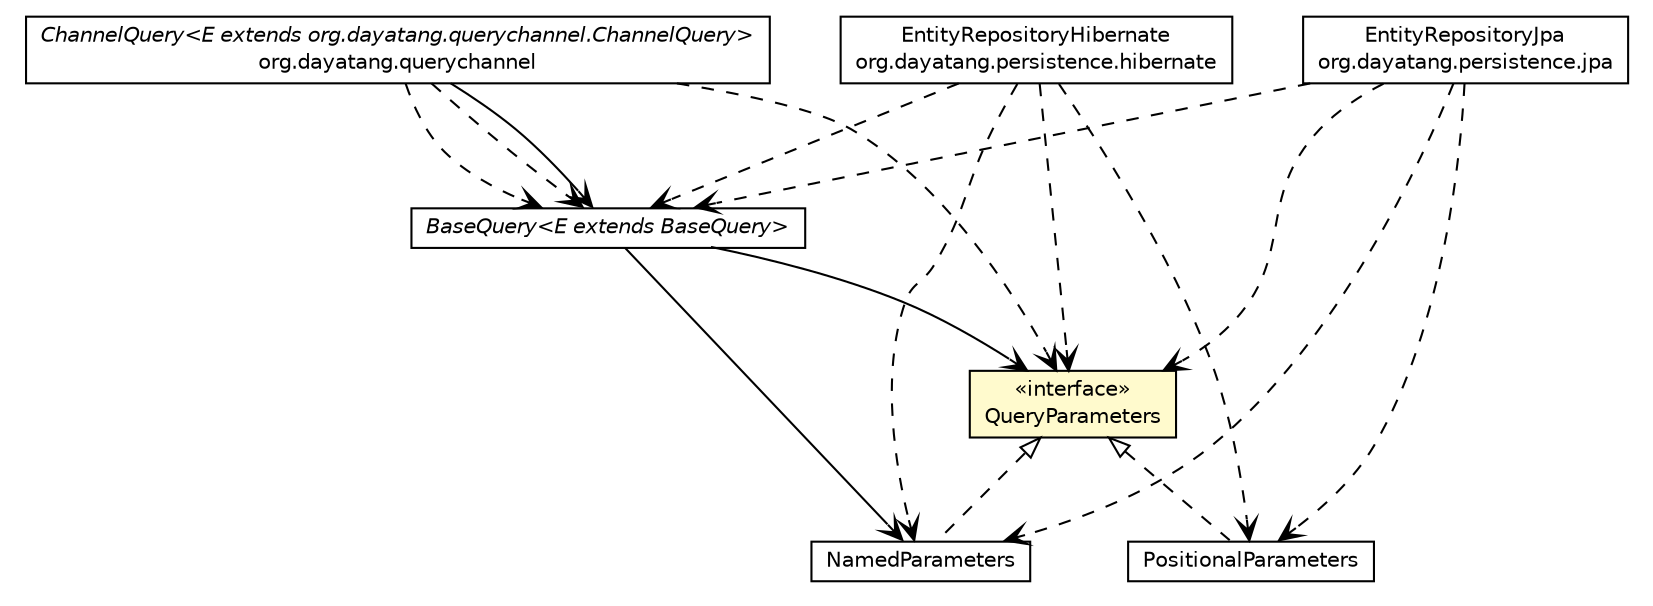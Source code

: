 #!/usr/local/bin/dot
#
# Class diagram 
# Generated by UMLGraph version R5_6_6-8-g8d7759 (http://www.umlgraph.org/)
#

digraph G {
	edge [fontname="Helvetica",fontsize=10,labelfontname="Helvetica",labelfontsize=10];
	node [fontname="Helvetica",fontsize=10,shape=plaintext];
	nodesep=0.25;
	ranksep=0.5;
	// org.dayatang.domain.QueryParameters
	c81764 [label=<<table title="org.dayatang.domain.QueryParameters" border="0" cellborder="1" cellspacing="0" cellpadding="2" port="p" bgcolor="lemonChiffon" href="./QueryParameters.html">
		<tr><td><table border="0" cellspacing="0" cellpadding="1">
<tr><td align="center" balign="center"> &#171;interface&#187; </td></tr>
<tr><td align="center" balign="center"> QueryParameters </td></tr>
		</table></td></tr>
		</table>>, URL="./QueryParameters.html", fontname="Helvetica", fontcolor="black", fontsize=10.0];
	// org.dayatang.domain.PositionalParameters
	c81766 [label=<<table title="org.dayatang.domain.PositionalParameters" border="0" cellborder="1" cellspacing="0" cellpadding="2" port="p" href="./PositionalParameters.html">
		<tr><td><table border="0" cellspacing="0" cellpadding="1">
<tr><td align="center" balign="center"> PositionalParameters </td></tr>
		</table></td></tr>
		</table>>, URL="./PositionalParameters.html", fontname="Helvetica", fontcolor="black", fontsize=10.0];
	// org.dayatang.domain.NamedParameters
	c81769 [label=<<table title="org.dayatang.domain.NamedParameters" border="0" cellborder="1" cellspacing="0" cellpadding="2" port="p" href="./NamedParameters.html">
		<tr><td><table border="0" cellspacing="0" cellpadding="1">
<tr><td align="center" balign="center"> NamedParameters </td></tr>
		</table></td></tr>
		</table>>, URL="./NamedParameters.html", fontname="Helvetica", fontcolor="black", fontsize=10.0];
	// org.dayatang.domain.BaseQuery<E extends org.dayatang.domain.BaseQuery>
	c81784 [label=<<table title="org.dayatang.domain.BaseQuery" border="0" cellborder="1" cellspacing="0" cellpadding="2" port="p" href="./BaseQuery.html">
		<tr><td><table border="0" cellspacing="0" cellpadding="1">
<tr><td align="center" balign="center"><font face="Helvetica-Oblique"> BaseQuery&lt;E extends BaseQuery&gt; </font></td></tr>
		</table></td></tr>
		</table>>, URL="./BaseQuery.html", fontname="Helvetica", fontcolor="black", fontsize=10.0];
	// org.dayatang.persistence.hibernate.EntityRepositoryHibernate
	c81892 [label=<<table title="org.dayatang.persistence.hibernate.EntityRepositoryHibernate" border="0" cellborder="1" cellspacing="0" cellpadding="2" port="p" href="../persistence/hibernate/EntityRepositoryHibernate.html">
		<tr><td><table border="0" cellspacing="0" cellpadding="1">
<tr><td align="center" balign="center"> EntityRepositoryHibernate </td></tr>
<tr><td align="center" balign="center"> org.dayatang.persistence.hibernate </td></tr>
		</table></td></tr>
		</table>>, URL="../persistence/hibernate/EntityRepositoryHibernate.html", fontname="Helvetica", fontcolor="black", fontsize=10.0];
	// org.dayatang.persistence.jpa.EntityRepositoryJpa
	c81894 [label=<<table title="org.dayatang.persistence.jpa.EntityRepositoryJpa" border="0" cellborder="1" cellspacing="0" cellpadding="2" port="p" href="../persistence/jpa/EntityRepositoryJpa.html">
		<tr><td><table border="0" cellspacing="0" cellpadding="1">
<tr><td align="center" balign="center"> EntityRepositoryJpa </td></tr>
<tr><td align="center" balign="center"> org.dayatang.persistence.jpa </td></tr>
		</table></td></tr>
		</table>>, URL="../persistence/jpa/EntityRepositoryJpa.html", fontname="Helvetica", fontcolor="black", fontsize=10.0];
	// org.dayatang.querychannel.ChannelQuery<E extends org.dayatang.querychannel.ChannelQuery>
	c81942 [label=<<table title="org.dayatang.querychannel.ChannelQuery" border="0" cellborder="1" cellspacing="0" cellpadding="2" port="p" href="../querychannel/ChannelQuery.html">
		<tr><td><table border="0" cellspacing="0" cellpadding="1">
<tr><td align="center" balign="center"><font face="Helvetica-Oblique"> ChannelQuery&lt;E extends org.dayatang.querychannel.ChannelQuery&gt; </font></td></tr>
<tr><td align="center" balign="center"> org.dayatang.querychannel </td></tr>
		</table></td></tr>
		</table>>, URL="../querychannel/ChannelQuery.html", fontname="Helvetica", fontcolor="black", fontsize=10.0];
	//org.dayatang.domain.PositionalParameters implements org.dayatang.domain.QueryParameters
	c81764:p -> c81766:p [dir=back,arrowtail=empty,style=dashed];
	//org.dayatang.domain.NamedParameters implements org.dayatang.domain.QueryParameters
	c81764:p -> c81769:p [dir=back,arrowtail=empty,style=dashed];
	// org.dayatang.domain.BaseQuery<E extends org.dayatang.domain.BaseQuery> NAVASSOC org.dayatang.domain.QueryParameters
	c81784:p -> c81764:p [taillabel="", label=" "headlabel="", fontname="Helvetica", fontcolor="black", fontsize=10.0, color="black", arrowhead=open];
	// org.dayatang.domain.BaseQuery<E extends org.dayatang.domain.BaseQuery> NAVASSOC org.dayatang.domain.NamedParameters
	c81784:p -> c81769:p [taillabel="", label=" "headlabel="", fontname="Helvetica", fontcolor="black", fontsize=10.0, color="black", arrowhead=open];
	// org.dayatang.querychannel.ChannelQuery<E extends org.dayatang.querychannel.ChannelQuery> NAVASSOC org.dayatang.domain.BaseQuery<E extends org.dayatang.domain.BaseQuery>
	c81942:p -> c81784:p [taillabel="", label=" "headlabel="", fontname="Helvetica", fontcolor="black", fontsize=10.0, color="black", arrowhead=open];
	// org.dayatang.persistence.hibernate.EntityRepositoryHibernate DEPEND org.dayatang.domain.QueryParameters
	c81892:p -> c81764:p [taillabel="", label=" "headlabel="", fontname="Helvetica", fontcolor="black", fontsize=10.0, color="black", arrowhead=open, style=dashed];
	// org.dayatang.persistence.hibernate.EntityRepositoryHibernate DEPEND org.dayatang.domain.BaseQuery<E extends org.dayatang.domain.BaseQuery>
	c81892:p -> c81784:p [taillabel="", label=" "headlabel="", fontname="Helvetica", fontcolor="black", fontsize=10.0, color="black", arrowhead=open, style=dashed];
	// org.dayatang.persistence.hibernate.EntityRepositoryHibernate DEPEND org.dayatang.domain.PositionalParameters
	c81892:p -> c81766:p [taillabel="", label=" "headlabel="", fontname="Helvetica", fontcolor="black", fontsize=10.0, color="black", arrowhead=open, style=dashed];
	// org.dayatang.persistence.hibernate.EntityRepositoryHibernate DEPEND org.dayatang.domain.NamedParameters
	c81892:p -> c81769:p [taillabel="", label=" "headlabel="", fontname="Helvetica", fontcolor="black", fontsize=10.0, color="black", arrowhead=open, style=dashed];
	// org.dayatang.persistence.jpa.EntityRepositoryJpa DEPEND org.dayatang.domain.QueryParameters
	c81894:p -> c81764:p [taillabel="", label=" "headlabel="", fontname="Helvetica", fontcolor="black", fontsize=10.0, color="black", arrowhead=open, style=dashed];
	// org.dayatang.persistence.jpa.EntityRepositoryJpa DEPEND org.dayatang.domain.BaseQuery<E extends org.dayatang.domain.BaseQuery>
	c81894:p -> c81784:p [taillabel="", label=" "headlabel="", fontname="Helvetica", fontcolor="black", fontsize=10.0, color="black", arrowhead=open, style=dashed];
	// org.dayatang.persistence.jpa.EntityRepositoryJpa DEPEND org.dayatang.domain.PositionalParameters
	c81894:p -> c81766:p [taillabel="", label=" "headlabel="", fontname="Helvetica", fontcolor="black", fontsize=10.0, color="black", arrowhead=open, style=dashed];
	// org.dayatang.persistence.jpa.EntityRepositoryJpa DEPEND org.dayatang.domain.NamedParameters
	c81894:p -> c81769:p [taillabel="", label=" "headlabel="", fontname="Helvetica", fontcolor="black", fontsize=10.0, color="black", arrowhead=open, style=dashed];
	// org.dayatang.querychannel.ChannelQuery<E extends org.dayatang.querychannel.ChannelQuery> DEPEND org.dayatang.domain.QueryParameters
	c81942:p -> c81764:p [taillabel="", label=" "headlabel="", fontname="Helvetica", fontcolor="black", fontsize=10.0, color="black", arrowhead=open, style=dashed];
	// org.dayatang.querychannel.ChannelQuery<E extends org.dayatang.querychannel.ChannelQuery> DEPEND org.dayatang.domain.BaseQuery<E extends org.dayatang.domain.BaseQuery>
	c81942:p -> c81784:p [taillabel="", label=" "headlabel="", fontname="Helvetica", fontcolor="black", fontsize=10.0, color="black", arrowhead=open, style=dashed];
	// org.dayatang.querychannel.ChannelQuery<E extends org.dayatang.querychannel.ChannelQuery> DEPEND org.dayatang.domain.BaseQuery<E extends org.dayatang.domain.BaseQuery>
	c81942:p -> c81784:p [taillabel="", label=" "headlabel="", fontname="Helvetica", fontcolor="black", fontsize=10.0, color="black", arrowhead=open, style=dashed];
}

